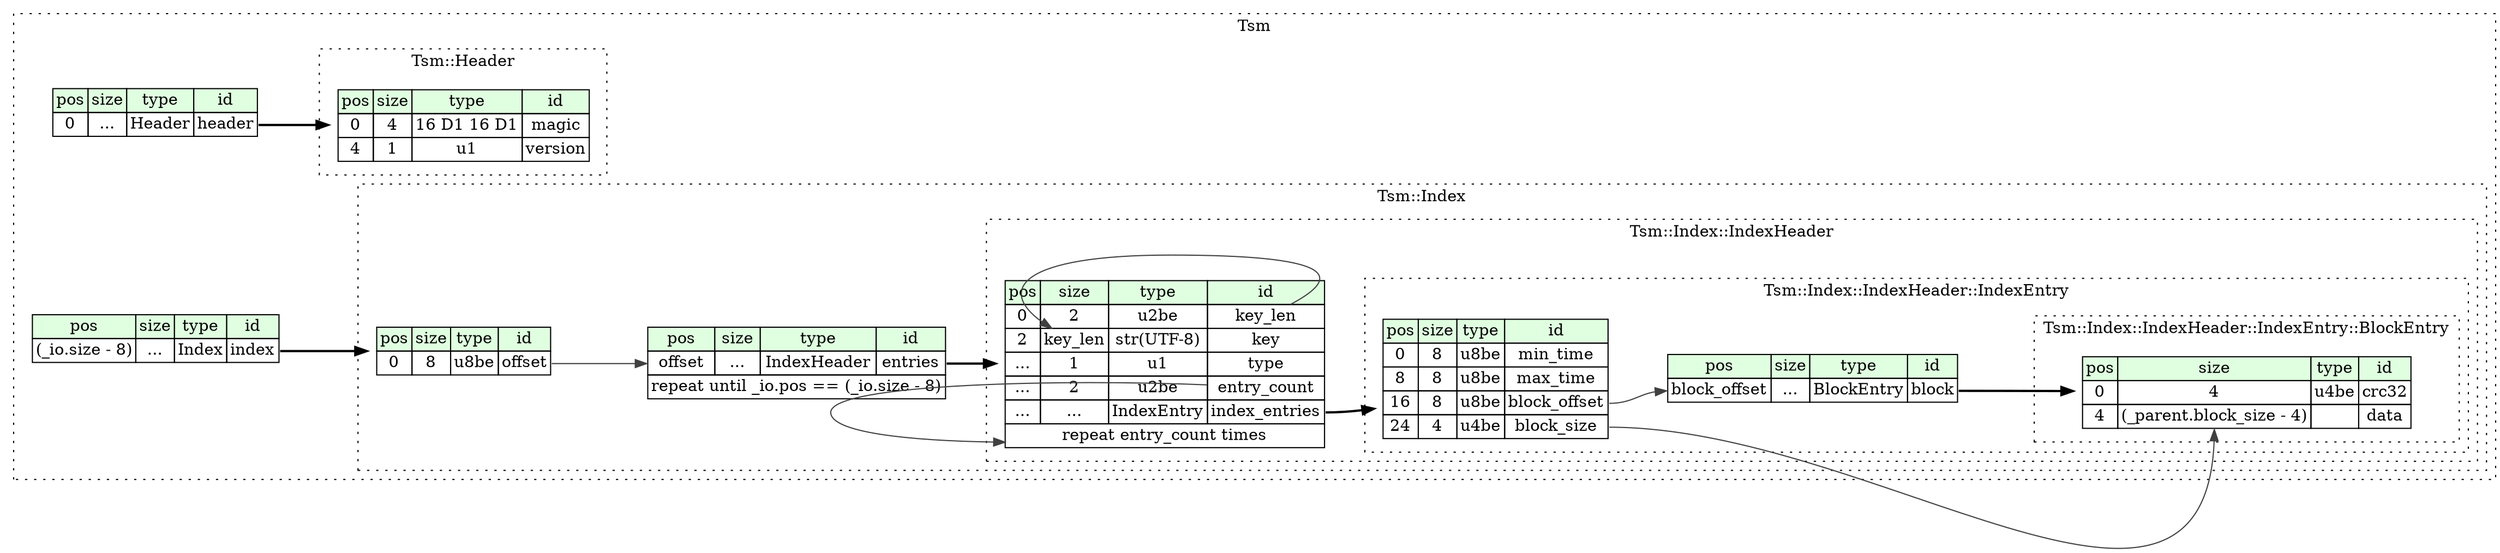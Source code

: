 digraph {
	rankdir=LR;
	node [shape=plaintext];
	subgraph cluster__tsm {
		label="Tsm";
		graph[style=dotted];

		tsm__seq [label=<<TABLE BORDER="0" CELLBORDER="1" CELLSPACING="0">
			<TR><TD BGCOLOR="#E0FFE0">pos</TD><TD BGCOLOR="#E0FFE0">size</TD><TD BGCOLOR="#E0FFE0">type</TD><TD BGCOLOR="#E0FFE0">id</TD></TR>
			<TR><TD PORT="header_pos">0</TD><TD PORT="header_size">...</TD><TD>Header</TD><TD PORT="header_type">header</TD></TR>
		</TABLE>>];
		tsm__inst__index [label=<<TABLE BORDER="0" CELLBORDER="1" CELLSPACING="0">
			<TR><TD BGCOLOR="#E0FFE0">pos</TD><TD BGCOLOR="#E0FFE0">size</TD><TD BGCOLOR="#E0FFE0">type</TD><TD BGCOLOR="#E0FFE0">id</TD></TR>
			<TR><TD PORT="index_pos">(_io.size - 8)</TD><TD PORT="index_size">...</TD><TD>Index</TD><TD PORT="index_type">index</TD></TR>
		</TABLE>>];
		subgraph cluster__header {
			label="Tsm::Header";
			graph[style=dotted];

			header__seq [label=<<TABLE BORDER="0" CELLBORDER="1" CELLSPACING="0">
				<TR><TD BGCOLOR="#E0FFE0">pos</TD><TD BGCOLOR="#E0FFE0">size</TD><TD BGCOLOR="#E0FFE0">type</TD><TD BGCOLOR="#E0FFE0">id</TD></TR>
				<TR><TD PORT="magic_pos">0</TD><TD PORT="magic_size">4</TD><TD>16 D1 16 D1</TD><TD PORT="magic_type">magic</TD></TR>
				<TR><TD PORT="version_pos">4</TD><TD PORT="version_size">1</TD><TD>u1</TD><TD PORT="version_type">version</TD></TR>
			</TABLE>>];
		}
		subgraph cluster__index {
			label="Tsm::Index";
			graph[style=dotted];

			index__seq [label=<<TABLE BORDER="0" CELLBORDER="1" CELLSPACING="0">
				<TR><TD BGCOLOR="#E0FFE0">pos</TD><TD BGCOLOR="#E0FFE0">size</TD><TD BGCOLOR="#E0FFE0">type</TD><TD BGCOLOR="#E0FFE0">id</TD></TR>
				<TR><TD PORT="offset_pos">0</TD><TD PORT="offset_size">8</TD><TD>u8be</TD><TD PORT="offset_type">offset</TD></TR>
			</TABLE>>];
			index__inst__entries [label=<<TABLE BORDER="0" CELLBORDER="1" CELLSPACING="0">
				<TR><TD BGCOLOR="#E0FFE0">pos</TD><TD BGCOLOR="#E0FFE0">size</TD><TD BGCOLOR="#E0FFE0">type</TD><TD BGCOLOR="#E0FFE0">id</TD></TR>
				<TR><TD PORT="entries_pos">offset</TD><TD PORT="entries_size">...</TD><TD>IndexHeader</TD><TD PORT="entries_type">entries</TD></TR>
				<TR><TD COLSPAN="4" PORT="entries__repeat">repeat until _io.pos == (_io.size - 8)</TD></TR>
			</TABLE>>];
			subgraph cluster__index_header {
				label="Tsm::Index::IndexHeader";
				graph[style=dotted];

				index_header__seq [label=<<TABLE BORDER="0" CELLBORDER="1" CELLSPACING="0">
					<TR><TD BGCOLOR="#E0FFE0">pos</TD><TD BGCOLOR="#E0FFE0">size</TD><TD BGCOLOR="#E0FFE0">type</TD><TD BGCOLOR="#E0FFE0">id</TD></TR>
					<TR><TD PORT="key_len_pos">0</TD><TD PORT="key_len_size">2</TD><TD>u2be</TD><TD PORT="key_len_type">key_len</TD></TR>
					<TR><TD PORT="key_pos">2</TD><TD PORT="key_size">key_len</TD><TD>str(UTF-8)</TD><TD PORT="key_type">key</TD></TR>
					<TR><TD PORT="type_pos">...</TD><TD PORT="type_size">1</TD><TD>u1</TD><TD PORT="type_type">type</TD></TR>
					<TR><TD PORT="entry_count_pos">...</TD><TD PORT="entry_count_size">2</TD><TD>u2be</TD><TD PORT="entry_count_type">entry_count</TD></TR>
					<TR><TD PORT="index_entries_pos">...</TD><TD PORT="index_entries_size">...</TD><TD>IndexEntry</TD><TD PORT="index_entries_type">index_entries</TD></TR>
					<TR><TD COLSPAN="4" PORT="index_entries__repeat">repeat entry_count times</TD></TR>
				</TABLE>>];
				subgraph cluster__index_entry {
					label="Tsm::Index::IndexHeader::IndexEntry";
					graph[style=dotted];

					index_entry__seq [label=<<TABLE BORDER="0" CELLBORDER="1" CELLSPACING="0">
						<TR><TD BGCOLOR="#E0FFE0">pos</TD><TD BGCOLOR="#E0FFE0">size</TD><TD BGCOLOR="#E0FFE0">type</TD><TD BGCOLOR="#E0FFE0">id</TD></TR>
						<TR><TD PORT="min_time_pos">0</TD><TD PORT="min_time_size">8</TD><TD>u8be</TD><TD PORT="min_time_type">min_time</TD></TR>
						<TR><TD PORT="max_time_pos">8</TD><TD PORT="max_time_size">8</TD><TD>u8be</TD><TD PORT="max_time_type">max_time</TD></TR>
						<TR><TD PORT="block_offset_pos">16</TD><TD PORT="block_offset_size">8</TD><TD>u8be</TD><TD PORT="block_offset_type">block_offset</TD></TR>
						<TR><TD PORT="block_size_pos">24</TD><TD PORT="block_size_size">4</TD><TD>u4be</TD><TD PORT="block_size_type">block_size</TD></TR>
					</TABLE>>];
					index_entry__inst__block [label=<<TABLE BORDER="0" CELLBORDER="1" CELLSPACING="0">
						<TR><TD BGCOLOR="#E0FFE0">pos</TD><TD BGCOLOR="#E0FFE0">size</TD><TD BGCOLOR="#E0FFE0">type</TD><TD BGCOLOR="#E0FFE0">id</TD></TR>
						<TR><TD PORT="block_pos">block_offset</TD><TD PORT="block_size">...</TD><TD>BlockEntry</TD><TD PORT="block_type">block</TD></TR>
					</TABLE>>];
					subgraph cluster__block_entry {
						label="Tsm::Index::IndexHeader::IndexEntry::BlockEntry";
						graph[style=dotted];

						block_entry__seq [label=<<TABLE BORDER="0" CELLBORDER="1" CELLSPACING="0">
							<TR><TD BGCOLOR="#E0FFE0">pos</TD><TD BGCOLOR="#E0FFE0">size</TD><TD BGCOLOR="#E0FFE0">type</TD><TD BGCOLOR="#E0FFE0">id</TD></TR>
							<TR><TD PORT="crc32_pos">0</TD><TD PORT="crc32_size">4</TD><TD>u4be</TD><TD PORT="crc32_type">crc32</TD></TR>
							<TR><TD PORT="data_pos">4</TD><TD PORT="data_size">(_parent.block_size - 4)</TD><TD></TD><TD PORT="data_type">data</TD></TR>
						</TABLE>>];
					}
				}
			}
		}
	}
	tsm__seq:header_type -> header__seq [style=bold];
	tsm__inst__index:index_type -> index__seq [style=bold];
	index__seq:offset_type -> index__inst__entries:entries_pos [color="#404040"];
	index__inst__entries:entries_type -> index_header__seq [style=bold];
	index_header__seq:key_len_type -> index_header__seq:key_size [color="#404040"];
	index_header__seq:index_entries_type -> index_entry__seq [style=bold];
	index_header__seq:entry_count_type -> index_header__seq:index_entries__repeat [color="#404040"];
	index_entry__seq:block_offset_type -> index_entry__inst__block:block_pos [color="#404040"];
	index_entry__inst__block:block_type -> block_entry__seq [style=bold];
	index_entry__seq:block_size_type -> block_entry__seq:data_size [color="#404040"];
}
